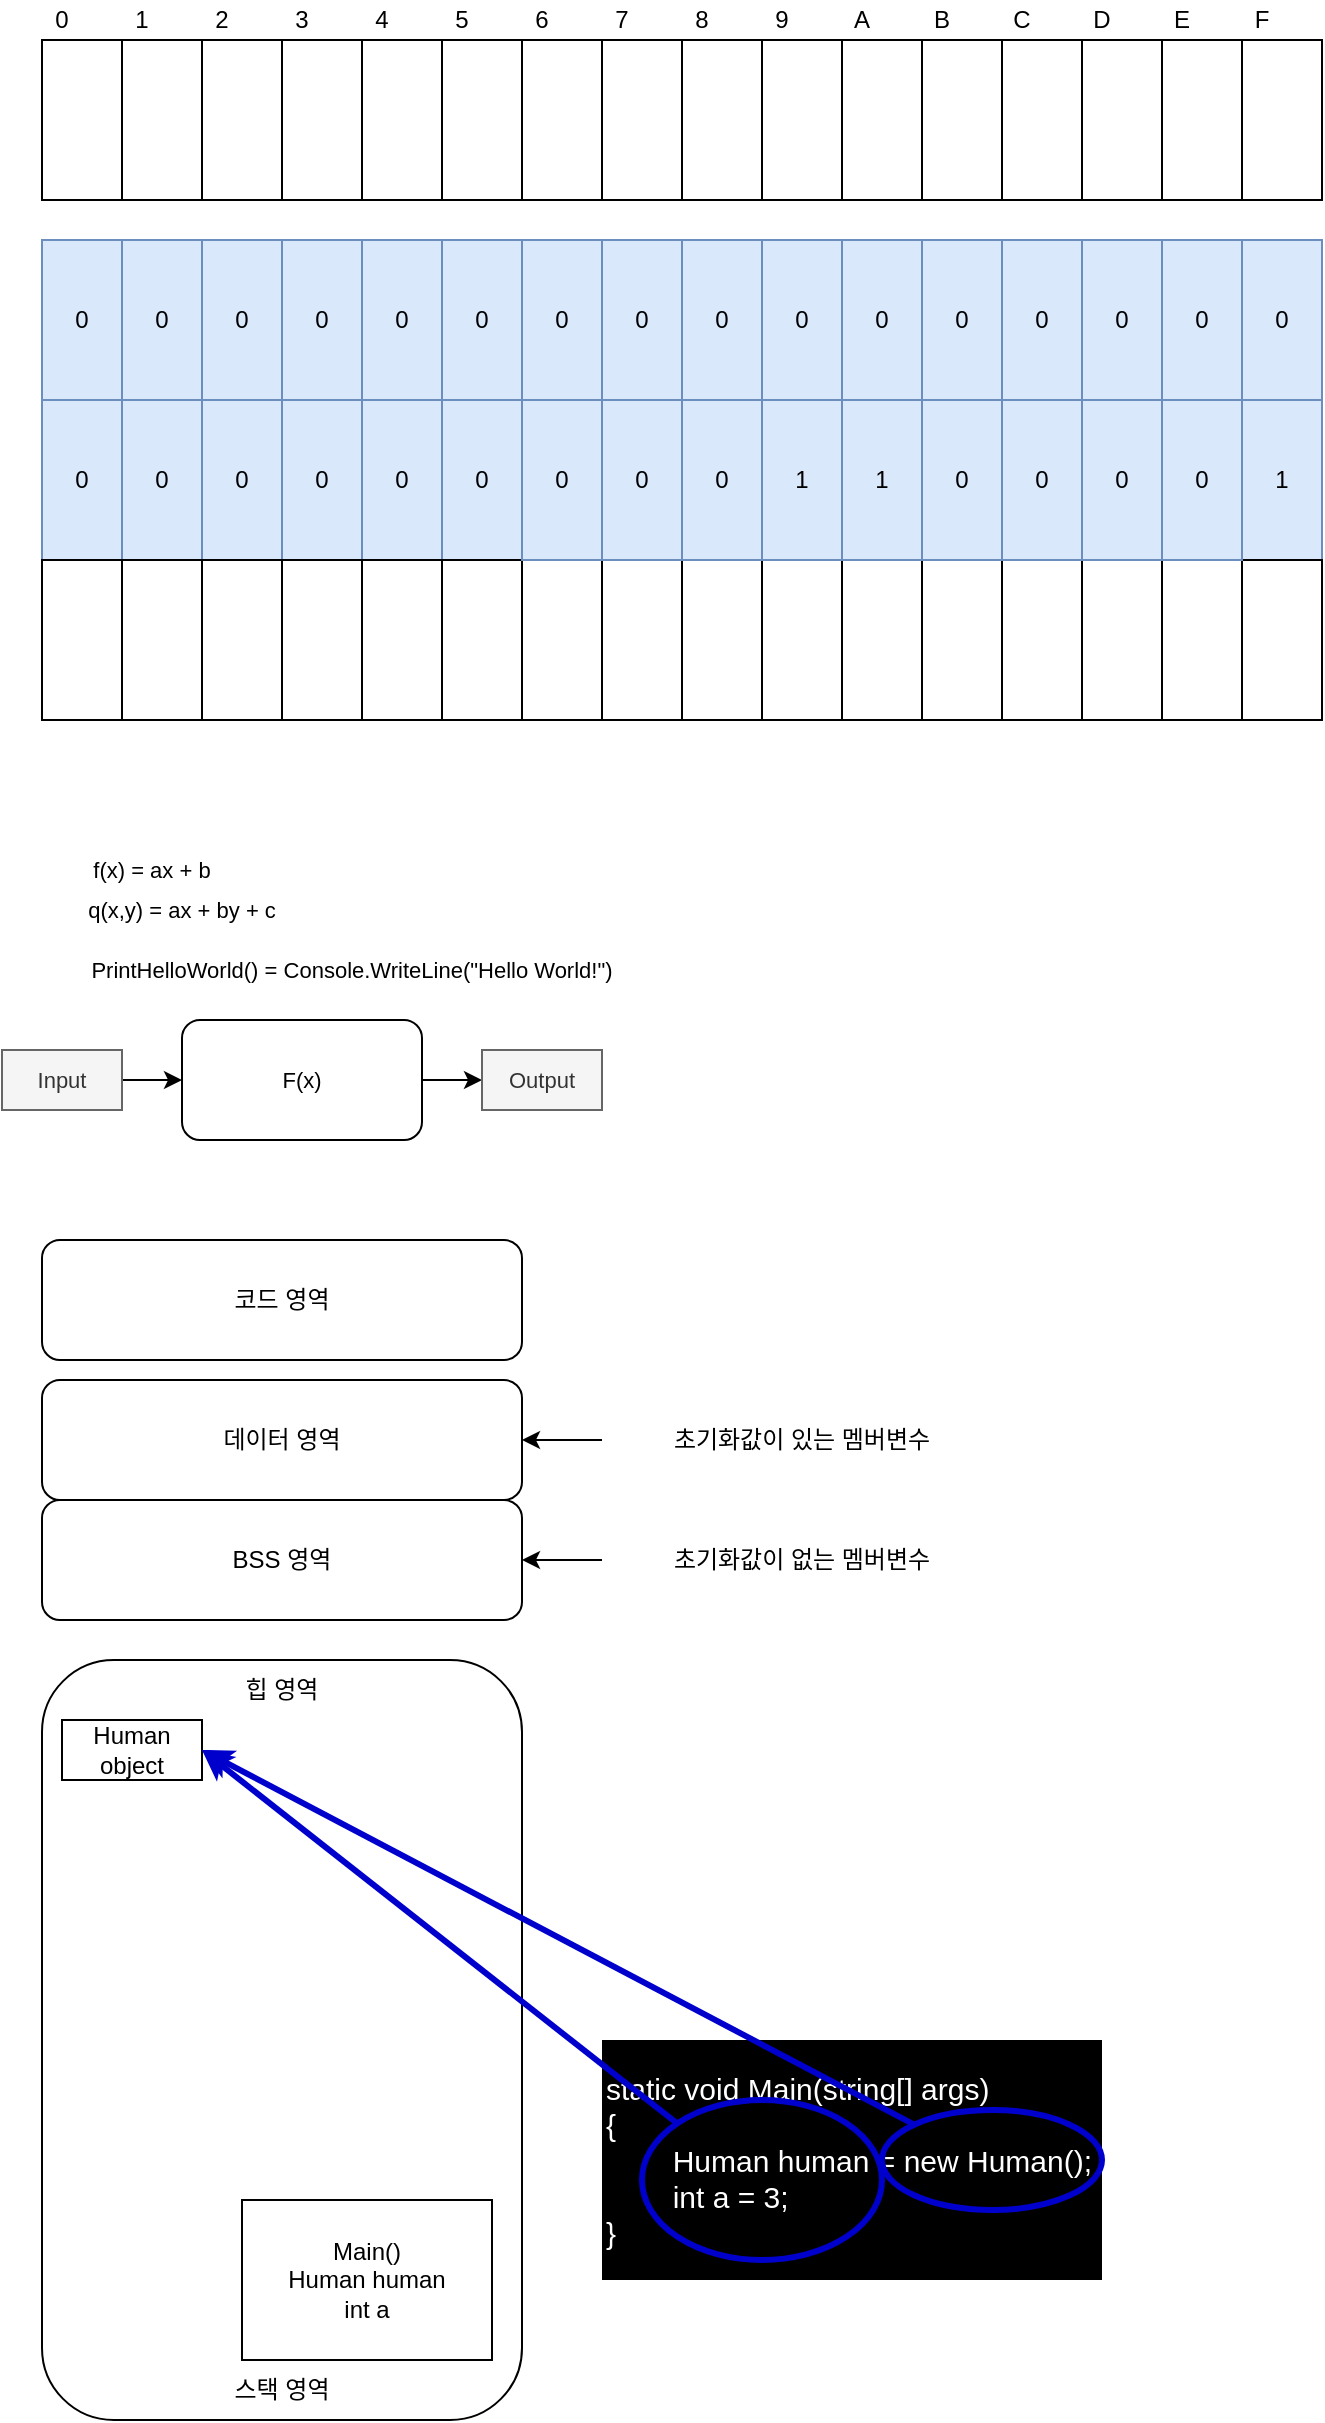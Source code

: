 <mxfile version="20.3.0" type="device"><diagram id="bMBIW_lGXPrj3nMDegeH" name="페이지-1"><mxGraphModel dx="1422" dy="794" grid="1" gridSize="10" guides="1" tooltips="1" connect="1" arrows="1" fold="1" page="1" pageScale="1" pageWidth="827" pageHeight="1169" math="0" shadow="0"><root><mxCell id="0"/><mxCell id="1" parent="0"/><mxCell id="JY2DjAAEAXkBjh5_Gut9-1" value="" style="rounded=0;whiteSpace=wrap;html=1;" parent="1" vertex="1"><mxGeometry x="80" y="40" width="40" height="80" as="geometry"/></mxCell><mxCell id="JY2DjAAEAXkBjh5_Gut9-2" value="" style="rounded=0;whiteSpace=wrap;html=1;" parent="1" vertex="1"><mxGeometry x="120" y="40" width="40" height="80" as="geometry"/></mxCell><mxCell id="JY2DjAAEAXkBjh5_Gut9-3" value="" style="rounded=0;whiteSpace=wrap;html=1;" parent="1" vertex="1"><mxGeometry x="160" y="40" width="40" height="80" as="geometry"/></mxCell><mxCell id="JY2DjAAEAXkBjh5_Gut9-4" value="" style="rounded=0;whiteSpace=wrap;html=1;" parent="1" vertex="1"><mxGeometry x="200" y="40" width="40" height="80" as="geometry"/></mxCell><mxCell id="JY2DjAAEAXkBjh5_Gut9-5" value="" style="rounded=0;whiteSpace=wrap;html=1;" parent="1" vertex="1"><mxGeometry x="240" y="40" width="40" height="80" as="geometry"/></mxCell><mxCell id="JY2DjAAEAXkBjh5_Gut9-6" value="" style="rounded=0;whiteSpace=wrap;html=1;" parent="1" vertex="1"><mxGeometry x="280" y="40" width="40" height="80" as="geometry"/></mxCell><mxCell id="JY2DjAAEAXkBjh5_Gut9-7" value="" style="rounded=0;whiteSpace=wrap;html=1;" parent="1" vertex="1"><mxGeometry x="320" y="40" width="40" height="80" as="geometry"/></mxCell><mxCell id="JY2DjAAEAXkBjh5_Gut9-8" value="" style="rounded=0;whiteSpace=wrap;html=1;" parent="1" vertex="1"><mxGeometry x="360" y="40" width="40" height="80" as="geometry"/></mxCell><mxCell id="JY2DjAAEAXkBjh5_Gut9-9" value="" style="rounded=0;whiteSpace=wrap;html=1;" parent="1" vertex="1"><mxGeometry x="400" y="40" width="40" height="80" as="geometry"/></mxCell><mxCell id="JY2DjAAEAXkBjh5_Gut9-10" value="" style="rounded=0;whiteSpace=wrap;html=1;" parent="1" vertex="1"><mxGeometry x="440" y="40" width="40" height="80" as="geometry"/></mxCell><mxCell id="JY2DjAAEAXkBjh5_Gut9-11" value="" style="rounded=0;whiteSpace=wrap;html=1;" parent="1" vertex="1"><mxGeometry x="480" y="40" width="40" height="80" as="geometry"/></mxCell><mxCell id="JY2DjAAEAXkBjh5_Gut9-12" value="" style="rounded=0;whiteSpace=wrap;html=1;" parent="1" vertex="1"><mxGeometry x="520" y="40" width="40" height="80" as="geometry"/></mxCell><mxCell id="JY2DjAAEAXkBjh5_Gut9-13" value="" style="rounded=0;whiteSpace=wrap;html=1;" parent="1" vertex="1"><mxGeometry x="560" y="40" width="40" height="80" as="geometry"/></mxCell><mxCell id="JY2DjAAEAXkBjh5_Gut9-14" value="" style="rounded=0;whiteSpace=wrap;html=1;" parent="1" vertex="1"><mxGeometry x="600" y="40" width="40" height="80" as="geometry"/></mxCell><mxCell id="JY2DjAAEAXkBjh5_Gut9-15" value="" style="rounded=0;whiteSpace=wrap;html=1;" parent="1" vertex="1"><mxGeometry x="640" y="40" width="40" height="80" as="geometry"/></mxCell><mxCell id="JY2DjAAEAXkBjh5_Gut9-16" value="" style="rounded=0;whiteSpace=wrap;html=1;" parent="1" vertex="1"><mxGeometry x="680" y="40" width="40" height="80" as="geometry"/></mxCell><mxCell id="JY2DjAAEAXkBjh5_Gut9-17" value="0" style="rounded=0;whiteSpace=wrap;html=1;fillColor=#dae8fc;strokeColor=#6c8ebf;" parent="1" vertex="1"><mxGeometry x="80" y="140" width="40" height="80" as="geometry"/></mxCell><mxCell id="JY2DjAAEAXkBjh5_Gut9-18" value="0" style="rounded=0;whiteSpace=wrap;html=1;fillColor=#dae8fc;strokeColor=#6c8ebf;" parent="1" vertex="1"><mxGeometry x="120" y="140" width="40" height="80" as="geometry"/></mxCell><mxCell id="JY2DjAAEAXkBjh5_Gut9-19" value="0" style="rounded=0;whiteSpace=wrap;html=1;fillColor=#dae8fc;strokeColor=#6c8ebf;" parent="1" vertex="1"><mxGeometry x="160" y="140" width="40" height="80" as="geometry"/></mxCell><mxCell id="JY2DjAAEAXkBjh5_Gut9-20" value="0" style="rounded=0;whiteSpace=wrap;html=1;fillColor=#dae8fc;strokeColor=#6c8ebf;" parent="1" vertex="1"><mxGeometry x="200" y="140" width="40" height="80" as="geometry"/></mxCell><mxCell id="JY2DjAAEAXkBjh5_Gut9-21" value="0" style="rounded=0;whiteSpace=wrap;html=1;fillColor=#dae8fc;strokeColor=#6c8ebf;" parent="1" vertex="1"><mxGeometry x="240" y="140" width="40" height="80" as="geometry"/></mxCell><mxCell id="JY2DjAAEAXkBjh5_Gut9-22" value="0" style="rounded=0;whiteSpace=wrap;html=1;fillColor=#dae8fc;strokeColor=#6c8ebf;" parent="1" vertex="1"><mxGeometry x="280" y="140" width="40" height="80" as="geometry"/></mxCell><mxCell id="JY2DjAAEAXkBjh5_Gut9-23" value="0" style="rounded=0;whiteSpace=wrap;html=1;fillColor=#dae8fc;strokeColor=#6c8ebf;" parent="1" vertex="1"><mxGeometry x="320" y="140" width="40" height="80" as="geometry"/></mxCell><mxCell id="JY2DjAAEAXkBjh5_Gut9-24" value="0" style="rounded=0;whiteSpace=wrap;html=1;fillColor=#dae8fc;strokeColor=#6c8ebf;" parent="1" vertex="1"><mxGeometry x="360" y="140" width="40" height="80" as="geometry"/></mxCell><mxCell id="JY2DjAAEAXkBjh5_Gut9-25" value="0" style="rounded=0;whiteSpace=wrap;html=1;fillColor=#dae8fc;strokeColor=#6c8ebf;" parent="1" vertex="1"><mxGeometry x="400" y="140" width="40" height="80" as="geometry"/></mxCell><mxCell id="JY2DjAAEAXkBjh5_Gut9-33" value="0" style="rounded=0;whiteSpace=wrap;html=1;fillColor=#dae8fc;strokeColor=#6c8ebf;" parent="1" vertex="1"><mxGeometry x="80" y="220" width="40" height="80" as="geometry"/></mxCell><mxCell id="JY2DjAAEAXkBjh5_Gut9-34" value="0" style="rounded=0;whiteSpace=wrap;html=1;fillColor=#dae8fc;strokeColor=#6c8ebf;" parent="1" vertex="1"><mxGeometry x="120" y="220" width="40" height="80" as="geometry"/></mxCell><mxCell id="JY2DjAAEAXkBjh5_Gut9-35" value="0" style="rounded=0;whiteSpace=wrap;html=1;fillColor=#dae8fc;strokeColor=#6c8ebf;" parent="1" vertex="1"><mxGeometry x="160" y="220" width="40" height="80" as="geometry"/></mxCell><mxCell id="JY2DjAAEAXkBjh5_Gut9-36" value="0" style="rounded=0;whiteSpace=wrap;html=1;fillColor=#dae8fc;strokeColor=#6c8ebf;" parent="1" vertex="1"><mxGeometry x="200" y="220" width="40" height="80" as="geometry"/></mxCell><mxCell id="JY2DjAAEAXkBjh5_Gut9-37" value="0" style="rounded=0;whiteSpace=wrap;html=1;fillColor=#dae8fc;strokeColor=#6c8ebf;" parent="1" vertex="1"><mxGeometry x="240" y="220" width="40" height="80" as="geometry"/></mxCell><mxCell id="JY2DjAAEAXkBjh5_Gut9-38" value="0" style="rounded=0;whiteSpace=wrap;html=1;fillColor=#dae8fc;strokeColor=#6c8ebf;" parent="1" vertex="1"><mxGeometry x="280" y="220" width="40" height="80" as="geometry"/></mxCell><mxCell id="JY2DjAAEAXkBjh5_Gut9-48" value="1" style="rounded=0;whiteSpace=wrap;html=1;fillColor=#dae8fc;strokeColor=#6c8ebf;" parent="1" vertex="1"><mxGeometry x="680" y="220" width="40" height="80" as="geometry"/></mxCell><mxCell id="JY2DjAAEAXkBjh5_Gut9-49" value="" style="rounded=0;whiteSpace=wrap;html=1;" parent="1" vertex="1"><mxGeometry x="80" y="300" width="40" height="80" as="geometry"/></mxCell><mxCell id="JY2DjAAEAXkBjh5_Gut9-50" value="" style="rounded=0;whiteSpace=wrap;html=1;" parent="1" vertex="1"><mxGeometry x="120" y="300" width="40" height="80" as="geometry"/></mxCell><mxCell id="JY2DjAAEAXkBjh5_Gut9-51" value="" style="rounded=0;whiteSpace=wrap;html=1;" parent="1" vertex="1"><mxGeometry x="160" y="300" width="40" height="80" as="geometry"/></mxCell><mxCell id="JY2DjAAEAXkBjh5_Gut9-52" value="" style="rounded=0;whiteSpace=wrap;html=1;" parent="1" vertex="1"><mxGeometry x="200" y="300" width="40" height="80" as="geometry"/></mxCell><mxCell id="JY2DjAAEAXkBjh5_Gut9-53" value="" style="rounded=0;whiteSpace=wrap;html=1;" parent="1" vertex="1"><mxGeometry x="240" y="300" width="40" height="80" as="geometry"/></mxCell><mxCell id="JY2DjAAEAXkBjh5_Gut9-54" value="" style="rounded=0;whiteSpace=wrap;html=1;" parent="1" vertex="1"><mxGeometry x="280" y="300" width="40" height="80" as="geometry"/></mxCell><mxCell id="JY2DjAAEAXkBjh5_Gut9-55" value="" style="rounded=0;whiteSpace=wrap;html=1;" parent="1" vertex="1"><mxGeometry x="320" y="300" width="40" height="80" as="geometry"/></mxCell><mxCell id="JY2DjAAEAXkBjh5_Gut9-56" value="" style="rounded=0;whiteSpace=wrap;html=1;" parent="1" vertex="1"><mxGeometry x="360" y="300" width="40" height="80" as="geometry"/></mxCell><mxCell id="JY2DjAAEAXkBjh5_Gut9-57" value="" style="rounded=0;whiteSpace=wrap;html=1;" parent="1" vertex="1"><mxGeometry x="400" y="300" width="40" height="80" as="geometry"/></mxCell><mxCell id="JY2DjAAEAXkBjh5_Gut9-58" value="" style="rounded=0;whiteSpace=wrap;html=1;" parent="1" vertex="1"><mxGeometry x="440" y="300" width="40" height="80" as="geometry"/></mxCell><mxCell id="JY2DjAAEAXkBjh5_Gut9-59" value="" style="rounded=0;whiteSpace=wrap;html=1;" parent="1" vertex="1"><mxGeometry x="480" y="300" width="40" height="80" as="geometry"/></mxCell><mxCell id="JY2DjAAEAXkBjh5_Gut9-60" value="" style="rounded=0;whiteSpace=wrap;html=1;" parent="1" vertex="1"><mxGeometry x="520" y="300" width="40" height="80" as="geometry"/></mxCell><mxCell id="JY2DjAAEAXkBjh5_Gut9-61" value="" style="rounded=0;whiteSpace=wrap;html=1;" parent="1" vertex="1"><mxGeometry x="560" y="300" width="40" height="80" as="geometry"/></mxCell><mxCell id="JY2DjAAEAXkBjh5_Gut9-62" value="" style="rounded=0;whiteSpace=wrap;html=1;" parent="1" vertex="1"><mxGeometry x="600" y="300" width="40" height="80" as="geometry"/></mxCell><mxCell id="JY2DjAAEAXkBjh5_Gut9-63" value="" style="rounded=0;whiteSpace=wrap;html=1;" parent="1" vertex="1"><mxGeometry x="640" y="300" width="40" height="80" as="geometry"/></mxCell><mxCell id="JY2DjAAEAXkBjh5_Gut9-64" value="" style="rounded=0;whiteSpace=wrap;html=1;" parent="1" vertex="1"><mxGeometry x="680" y="300" width="40" height="80" as="geometry"/></mxCell><mxCell id="JY2DjAAEAXkBjh5_Gut9-65" value="0" style="text;html=1;strokeColor=none;fillColor=none;align=center;verticalAlign=middle;whiteSpace=wrap;rounded=0;" parent="1" vertex="1"><mxGeometry x="80" y="20" width="20" height="20" as="geometry"/></mxCell><mxCell id="JY2DjAAEAXkBjh5_Gut9-66" value="1" style="text;html=1;strokeColor=none;fillColor=none;align=center;verticalAlign=middle;whiteSpace=wrap;rounded=0;" parent="1" vertex="1"><mxGeometry x="120" y="20" width="20" height="20" as="geometry"/></mxCell><mxCell id="JY2DjAAEAXkBjh5_Gut9-68" value="2" style="text;html=1;strokeColor=none;fillColor=none;align=center;verticalAlign=middle;whiteSpace=wrap;rounded=0;" parent="1" vertex="1"><mxGeometry x="160" y="20" width="20" height="20" as="geometry"/></mxCell><mxCell id="JY2DjAAEAXkBjh5_Gut9-69" value="3" style="text;html=1;strokeColor=none;fillColor=none;align=center;verticalAlign=middle;whiteSpace=wrap;rounded=0;" parent="1" vertex="1"><mxGeometry x="200" y="20" width="20" height="20" as="geometry"/></mxCell><mxCell id="JY2DjAAEAXkBjh5_Gut9-70" value="4" style="text;html=1;strokeColor=none;fillColor=none;align=center;verticalAlign=middle;whiteSpace=wrap;rounded=0;" parent="1" vertex="1"><mxGeometry x="240" y="20" width="20" height="20" as="geometry"/></mxCell><mxCell id="JY2DjAAEAXkBjh5_Gut9-71" value="5" style="text;html=1;strokeColor=none;fillColor=none;align=center;verticalAlign=middle;whiteSpace=wrap;rounded=0;" parent="1" vertex="1"><mxGeometry x="280" y="20" width="20" height="20" as="geometry"/></mxCell><mxCell id="JY2DjAAEAXkBjh5_Gut9-72" value="6" style="text;html=1;strokeColor=none;fillColor=none;align=center;verticalAlign=middle;whiteSpace=wrap;rounded=0;" parent="1" vertex="1"><mxGeometry x="320" y="20" width="20" height="20" as="geometry"/></mxCell><mxCell id="JY2DjAAEAXkBjh5_Gut9-73" value="7" style="text;html=1;strokeColor=none;fillColor=none;align=center;verticalAlign=middle;whiteSpace=wrap;rounded=0;" parent="1" vertex="1"><mxGeometry x="360" y="20" width="20" height="20" as="geometry"/></mxCell><mxCell id="JY2DjAAEAXkBjh5_Gut9-74" value="8" style="text;html=1;strokeColor=none;fillColor=none;align=center;verticalAlign=middle;whiteSpace=wrap;rounded=0;" parent="1" vertex="1"><mxGeometry x="400" y="20" width="20" height="20" as="geometry"/></mxCell><mxCell id="JY2DjAAEAXkBjh5_Gut9-75" value="9" style="text;html=1;strokeColor=none;fillColor=none;align=center;verticalAlign=middle;whiteSpace=wrap;rounded=0;" parent="1" vertex="1"><mxGeometry x="440" y="20" width="20" height="20" as="geometry"/></mxCell><mxCell id="JY2DjAAEAXkBjh5_Gut9-76" value="A" style="text;html=1;strokeColor=none;fillColor=none;align=center;verticalAlign=middle;whiteSpace=wrap;rounded=0;" parent="1" vertex="1"><mxGeometry x="480" y="20" width="20" height="20" as="geometry"/></mxCell><mxCell id="JY2DjAAEAXkBjh5_Gut9-77" value="B" style="text;html=1;strokeColor=none;fillColor=none;align=center;verticalAlign=middle;whiteSpace=wrap;rounded=0;" parent="1" vertex="1"><mxGeometry x="520" y="20" width="20" height="20" as="geometry"/></mxCell><mxCell id="JY2DjAAEAXkBjh5_Gut9-78" value="C" style="text;html=1;strokeColor=none;fillColor=none;align=center;verticalAlign=middle;whiteSpace=wrap;rounded=0;" parent="1" vertex="1"><mxGeometry x="560" y="20" width="20" height="20" as="geometry"/></mxCell><mxCell id="JY2DjAAEAXkBjh5_Gut9-79" value="D" style="text;html=1;strokeColor=none;fillColor=none;align=center;verticalAlign=middle;whiteSpace=wrap;rounded=0;" parent="1" vertex="1"><mxGeometry x="600" y="20" width="20" height="20" as="geometry"/></mxCell><mxCell id="JY2DjAAEAXkBjh5_Gut9-80" value="E" style="text;html=1;strokeColor=none;fillColor=none;align=center;verticalAlign=middle;whiteSpace=wrap;rounded=0;" parent="1" vertex="1"><mxGeometry x="640" y="20" width="20" height="20" as="geometry"/></mxCell><mxCell id="JY2DjAAEAXkBjh5_Gut9-81" value="F" style="text;html=1;strokeColor=none;fillColor=none;align=center;verticalAlign=middle;whiteSpace=wrap;rounded=0;" parent="1" vertex="1"><mxGeometry x="680" y="20" width="20" height="20" as="geometry"/></mxCell><mxCell id="JY2DjAAEAXkBjh5_Gut9-82" value="f(x) = ax + b" style="text;html=1;strokeColor=none;fillColor=none;align=center;verticalAlign=middle;whiteSpace=wrap;rounded=0;fontSize=11;" parent="1" vertex="1"><mxGeometry x="80" y="440" width="110" height="30" as="geometry"/></mxCell><mxCell id="JY2DjAAEAXkBjh5_Gut9-85" value="" style="edgeStyle=orthogonalEdgeStyle;rounded=0;orthogonalLoop=1;jettySize=auto;html=1;fontSize=11;" parent="1" source="JY2DjAAEAXkBjh5_Gut9-83" target="JY2DjAAEAXkBjh5_Gut9-84" edge="1"><mxGeometry relative="1" as="geometry"/></mxCell><mxCell id="JY2DjAAEAXkBjh5_Gut9-83" value="Input" style="text;html=1;align=center;verticalAlign=middle;whiteSpace=wrap;rounded=0;fontSize=11;fillColor=#f5f5f5;fontColor=#333333;strokeColor=#666666;" parent="1" vertex="1"><mxGeometry x="60" y="545" width="60" height="30" as="geometry"/></mxCell><mxCell id="JY2DjAAEAXkBjh5_Gut9-87" value="" style="edgeStyle=orthogonalEdgeStyle;rounded=0;orthogonalLoop=1;jettySize=auto;html=1;fontSize=11;" parent="1" source="JY2DjAAEAXkBjh5_Gut9-84" target="JY2DjAAEAXkBjh5_Gut9-86" edge="1"><mxGeometry relative="1" as="geometry"/></mxCell><mxCell id="JY2DjAAEAXkBjh5_Gut9-84" value="F(x)" style="rounded=1;whiteSpace=wrap;html=1;fontSize=11;" parent="1" vertex="1"><mxGeometry x="150" y="530" width="120" height="60" as="geometry"/></mxCell><mxCell id="JY2DjAAEAXkBjh5_Gut9-86" value="Output" style="text;html=1;align=center;verticalAlign=middle;whiteSpace=wrap;rounded=0;fontSize=11;fillColor=#f5f5f5;fontColor=#333333;strokeColor=#666666;" parent="1" vertex="1"><mxGeometry x="300" y="545" width="60" height="30" as="geometry"/></mxCell><mxCell id="JY2DjAAEAXkBjh5_Gut9-88" value="0" style="rounded=0;whiteSpace=wrap;html=1;fillColor=#dae8fc;strokeColor=#6c8ebf;" parent="1" vertex="1"><mxGeometry x="640" y="220" width="40" height="80" as="geometry"/></mxCell><mxCell id="JY2DjAAEAXkBjh5_Gut9-89" value="0" style="rounded=0;whiteSpace=wrap;html=1;fillColor=#dae8fc;strokeColor=#6c8ebf;" parent="1" vertex="1"><mxGeometry x="600" y="220" width="40" height="80" as="geometry"/></mxCell><mxCell id="JY2DjAAEAXkBjh5_Gut9-90" value="0" style="rounded=0;whiteSpace=wrap;html=1;fillColor=#dae8fc;strokeColor=#6c8ebf;" parent="1" vertex="1"><mxGeometry x="320" y="220" width="40" height="80" as="geometry"/></mxCell><mxCell id="JY2DjAAEAXkBjh5_Gut9-91" value="0" style="rounded=0;whiteSpace=wrap;html=1;fillColor=#dae8fc;strokeColor=#6c8ebf;" parent="1" vertex="1"><mxGeometry x="360" y="220" width="40" height="80" as="geometry"/></mxCell><mxCell id="JY2DjAAEAXkBjh5_Gut9-92" value="0" style="rounded=0;whiteSpace=wrap;html=1;fillColor=#dae8fc;strokeColor=#6c8ebf;" parent="1" vertex="1"><mxGeometry x="400" y="220" width="40" height="80" as="geometry"/></mxCell><mxCell id="JY2DjAAEAXkBjh5_Gut9-93" value="1" style="rounded=0;whiteSpace=wrap;html=1;fillColor=#dae8fc;strokeColor=#6c8ebf;" parent="1" vertex="1"><mxGeometry x="440" y="220" width="40" height="80" as="geometry"/></mxCell><mxCell id="JY2DjAAEAXkBjh5_Gut9-94" value="1" style="rounded=0;whiteSpace=wrap;html=1;fillColor=#dae8fc;strokeColor=#6c8ebf;" parent="1" vertex="1"><mxGeometry x="480" y="220" width="40" height="80" as="geometry"/></mxCell><mxCell id="JY2DjAAEAXkBjh5_Gut9-95" value="0" style="rounded=0;whiteSpace=wrap;html=1;fillColor=#dae8fc;strokeColor=#6c8ebf;" parent="1" vertex="1"><mxGeometry x="520" y="220" width="40" height="80" as="geometry"/></mxCell><mxCell id="JY2DjAAEAXkBjh5_Gut9-96" value="0" style="rounded=0;whiteSpace=wrap;html=1;fillColor=#dae8fc;strokeColor=#6c8ebf;" parent="1" vertex="1"><mxGeometry x="560" y="220" width="40" height="80" as="geometry"/></mxCell><mxCell id="JY2DjAAEAXkBjh5_Gut9-97" value="0" style="rounded=0;whiteSpace=wrap;html=1;fillColor=#dae8fc;strokeColor=#6c8ebf;" parent="1" vertex="1"><mxGeometry x="440" y="140" width="40" height="80" as="geometry"/></mxCell><mxCell id="JY2DjAAEAXkBjh5_Gut9-98" value="0" style="rounded=0;whiteSpace=wrap;html=1;fillColor=#dae8fc;strokeColor=#6c8ebf;" parent="1" vertex="1"><mxGeometry x="480" y="140" width="40" height="80" as="geometry"/></mxCell><mxCell id="JY2DjAAEAXkBjh5_Gut9-99" value="0" style="rounded=0;whiteSpace=wrap;html=1;fillColor=#dae8fc;strokeColor=#6c8ebf;" parent="1" vertex="1"><mxGeometry x="520" y="140" width="40" height="80" as="geometry"/></mxCell><mxCell id="JY2DjAAEAXkBjh5_Gut9-100" value="0" style="rounded=0;whiteSpace=wrap;html=1;fillColor=#dae8fc;strokeColor=#6c8ebf;" parent="1" vertex="1"><mxGeometry x="560" y="140" width="40" height="80" as="geometry"/></mxCell><mxCell id="JY2DjAAEAXkBjh5_Gut9-101" value="0" style="rounded=0;whiteSpace=wrap;html=1;fillColor=#dae8fc;strokeColor=#6c8ebf;" parent="1" vertex="1"><mxGeometry x="600" y="140" width="40" height="80" as="geometry"/></mxCell><mxCell id="JY2DjAAEAXkBjh5_Gut9-102" value="0" style="rounded=0;whiteSpace=wrap;html=1;fillColor=#dae8fc;strokeColor=#6c8ebf;" parent="1" vertex="1"><mxGeometry x="640" y="140" width="40" height="80" as="geometry"/></mxCell><mxCell id="JY2DjAAEAXkBjh5_Gut9-103" value="0" style="rounded=0;whiteSpace=wrap;html=1;fillColor=#dae8fc;strokeColor=#6c8ebf;" parent="1" vertex="1"><mxGeometry x="680" y="140" width="40" height="80" as="geometry"/></mxCell><mxCell id="Csu0L9kvIQDywbgfnwG3-1" value="q(x,y) = ax + by + c" style="text;html=1;strokeColor=none;fillColor=none;align=center;verticalAlign=middle;whiteSpace=wrap;rounded=0;fontSize=11;" vertex="1" parent="1"><mxGeometry x="80" y="460" width="140" height="30" as="geometry"/></mxCell><mxCell id="Csu0L9kvIQDywbgfnwG3-2" value="&lt;div&gt;PrintHelloWorld() =&amp;nbsp;&lt;span style=&quot;background-color: initial;&quot;&gt;Console.WriteLine(&quot;Hello World!&quot;)&lt;/span&gt;&lt;/div&gt;" style="text;html=1;strokeColor=none;fillColor=none;align=center;verticalAlign=middle;whiteSpace=wrap;rounded=0;fontSize=11;" vertex="1" parent="1"><mxGeometry x="80" y="490" width="310" height="30" as="geometry"/></mxCell><mxCell id="Csu0L9kvIQDywbgfnwG3-3" value="" style="rounded=1;whiteSpace=wrap;html=1;" vertex="1" parent="1"><mxGeometry x="80" y="850" width="240" height="380" as="geometry"/></mxCell><mxCell id="Csu0L9kvIQDywbgfnwG3-4" value="코드 영역" style="rounded=1;whiteSpace=wrap;html=1;" vertex="1" parent="1"><mxGeometry x="80" y="640" width="240" height="60" as="geometry"/></mxCell><mxCell id="Csu0L9kvIQDywbgfnwG3-5" value="데이터 영역" style="rounded=1;whiteSpace=wrap;html=1;" vertex="1" parent="1"><mxGeometry x="80" y="710" width="240" height="60" as="geometry"/></mxCell><mxCell id="Csu0L9kvIQDywbgfnwG3-6" value="BSS 영역" style="rounded=1;whiteSpace=wrap;html=1;" vertex="1" parent="1"><mxGeometry x="80" y="770" width="240" height="60" as="geometry"/></mxCell><mxCell id="Csu0L9kvIQDywbgfnwG3-11" value="" style="edgeStyle=orthogonalEdgeStyle;rounded=0;orthogonalLoop=1;jettySize=auto;html=1;" edge="1" parent="1" source="Csu0L9kvIQDywbgfnwG3-7"><mxGeometry relative="1" as="geometry"><mxPoint x="320" y="740" as="targetPoint"/></mxGeometry></mxCell><mxCell id="Csu0L9kvIQDywbgfnwG3-7" value="초기화값이 있는 멤버변수" style="text;html=1;strokeColor=none;fillColor=none;align=center;verticalAlign=middle;whiteSpace=wrap;rounded=0;" vertex="1" parent="1"><mxGeometry x="360" y="720" width="200" height="40" as="geometry"/></mxCell><mxCell id="Csu0L9kvIQDywbgfnwG3-9" value="" style="edgeStyle=orthogonalEdgeStyle;rounded=0;orthogonalLoop=1;jettySize=auto;html=1;" edge="1" parent="1" source="Csu0L9kvIQDywbgfnwG3-8" target="Csu0L9kvIQDywbgfnwG3-6"><mxGeometry relative="1" as="geometry"/></mxCell><mxCell id="Csu0L9kvIQDywbgfnwG3-8" value="초기화값이 없는 멤버변수" style="text;html=1;strokeColor=none;fillColor=none;align=center;verticalAlign=middle;whiteSpace=wrap;rounded=0;" vertex="1" parent="1"><mxGeometry x="360" y="780" width="200" height="40" as="geometry"/></mxCell><mxCell id="Csu0L9kvIQDywbgfnwG3-12" value="힙 영역" style="text;html=1;strokeColor=none;fillColor=none;align=center;verticalAlign=middle;whiteSpace=wrap;rounded=0;" vertex="1" parent="1"><mxGeometry x="170" y="850" width="60" height="30" as="geometry"/></mxCell><mxCell id="Csu0L9kvIQDywbgfnwG3-13" value="스택 영역" style="text;html=1;strokeColor=none;fillColor=none;align=center;verticalAlign=middle;whiteSpace=wrap;rounded=0;" vertex="1" parent="1"><mxGeometry x="165" y="1200" width="70" height="30" as="geometry"/></mxCell><mxCell id="Csu0L9kvIQDywbgfnwG3-14" value="Main()&lt;br&gt;Human human&lt;br&gt;int a" style="text;html=1;align=center;verticalAlign=middle;whiteSpace=wrap;rounded=0;strokeColor=default;" vertex="1" parent="1"><mxGeometry x="180" y="1120" width="125" height="80" as="geometry"/></mxCell><mxCell id="Csu0L9kvIQDywbgfnwG3-16" value="Human&lt;br&gt;object" style="text;html=1;align=center;verticalAlign=middle;whiteSpace=wrap;rounded=0;strokeColor=default;" vertex="1" parent="1"><mxGeometry x="90" y="880" width="70" height="30" as="geometry"/></mxCell><mxCell id="Csu0L9kvIQDywbgfnwG3-17" value="&lt;div style=&quot;font-size: 15px;&quot;&gt;static void Main(string[] args)&lt;/div&gt;&lt;div style=&quot;font-size: 15px;&quot;&gt;{&lt;/div&gt;&lt;div style=&quot;font-size: 15px;&quot;&gt;&lt;span style=&quot;white-space: pre; font-size: 15px;&quot;&gt;&#9;&lt;/span&gt;Human human = new Human();&lt;/div&gt;&lt;div style=&quot;font-size: 15px;&quot;&gt;&lt;span style=&quot;background-color: initial; font-size: 15px;&quot;&gt;&lt;span style=&quot;white-space: pre; font-size: 15px;&quot;&gt;&#9;&lt;/span&gt;int a = 3;&lt;/span&gt;&lt;/div&gt;&lt;div style=&quot;font-size: 15px;&quot;&gt;}&lt;/div&gt;" style="text;html=1;strokeColor=none;fillColor=#000000;align=left;verticalAlign=middle;whiteSpace=wrap;rounded=0;fontColor=#FFFFFF;fontSize=15;" vertex="1" parent="1"><mxGeometry x="360" y="1040" width="250" height="120" as="geometry"/></mxCell><mxCell id="Csu0L9kvIQDywbgfnwG3-18" value="" style="ellipse;whiteSpace=wrap;html=1;strokeColor=#0000CC;fontSize=15;fontColor=#FFFFFF;fillColor=none;strokeWidth=3;" vertex="1" parent="1"><mxGeometry x="500" y="1075" width="110" height="50" as="geometry"/></mxCell><mxCell id="Csu0L9kvIQDywbgfnwG3-19" value="" style="ellipse;whiteSpace=wrap;html=1;strokeColor=#0000CC;fontSize=15;fontColor=#FFFFFF;fillColor=none;strokeWidth=3;" vertex="1" parent="1"><mxGeometry x="380" y="1070" width="120" height="80" as="geometry"/></mxCell><mxCell id="Csu0L9kvIQDywbgfnwG3-20" value="" style="endArrow=classic;html=1;rounded=0;fontSize=15;fontColor=#FFFFFF;strokeWidth=3;strokeColor=#0000CC;entryX=1;entryY=0.5;entryDx=0;entryDy=0;exitX=0;exitY=0;exitDx=0;exitDy=0;" edge="1" parent="1" source="Csu0L9kvIQDywbgfnwG3-19" target="Csu0L9kvIQDywbgfnwG3-16"><mxGeometry width="50" height="50" relative="1" as="geometry"><mxPoint x="570" y="1270" as="sourcePoint"/><mxPoint x="620" y="1220" as="targetPoint"/></mxGeometry></mxCell><mxCell id="Csu0L9kvIQDywbgfnwG3-21" value="" style="endArrow=classic;html=1;rounded=0;fontSize=15;fontColor=#FFFFFF;strokeWidth=3;strokeColor=#0000CC;entryX=1;entryY=0.5;entryDx=0;entryDy=0;exitX=0;exitY=0;exitDx=0;exitDy=0;" edge="1" parent="1" source="Csu0L9kvIQDywbgfnwG3-18" target="Csu0L9kvIQDywbgfnwG3-16"><mxGeometry width="50" height="50" relative="1" as="geometry"><mxPoint x="397.574" y="1081.716" as="sourcePoint"/><mxPoint x="160" y="895" as="targetPoint"/><Array as="points"/></mxGeometry></mxCell></root></mxGraphModel></diagram></mxfile>